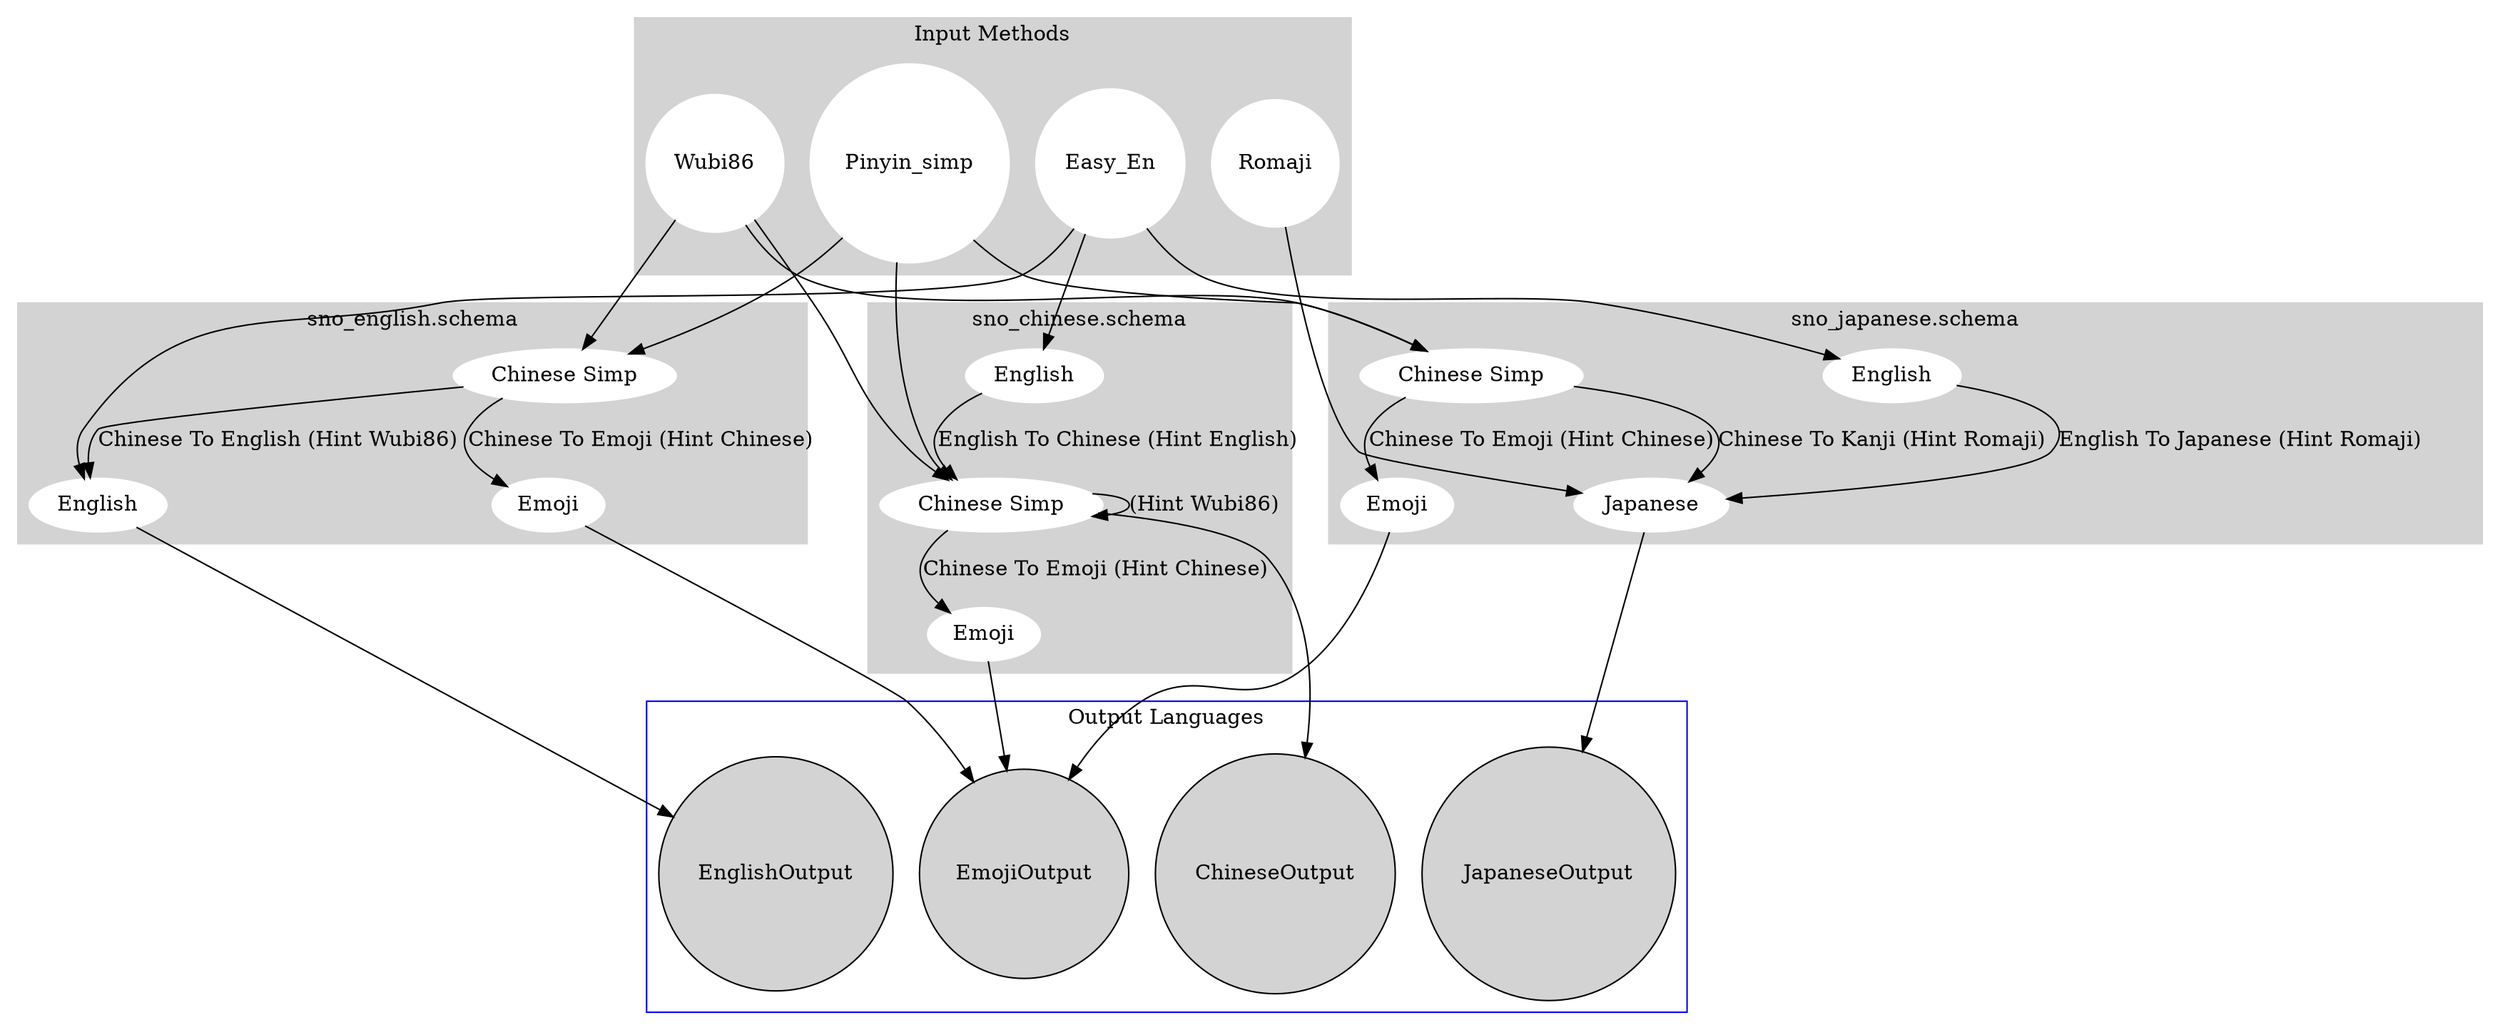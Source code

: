 digraph G {
  rankdir=TB;
  subgraph cluster_0 {
    style=filled;
    color=lightgrey;
    node [style=filled,color=white, shape=circle];
    label = "Input Methods";
    wb[label=Wubi86];
    py[label=Pinyin_simp];
    ee[label=Easy_En];
    ro[label=Romaji];
  }
  
  subgraph cluster_3 {
    node [style=filled ,shape=circle];
    label = "Output Languages";
    color=blue
    eno[label=EnglishOutput];
    jao[label=JapaneseOutput];
    cho[label=ChineseOutput];
    emo[label=EmojiOutput];
  }
  
  subgraph cluster_10 {
    label = "sno_english.schema";
    style=filled;
    color=lightgrey;
    node [style=filled,color=white];
    //
    wb -> ch10;
    py -> ch10;
    ee -> en10;
    ch10[label="Chinese Simp"]
    en10[label="English"]
    em10[label="Emoji"]
    ch10 -> em10 [label="Chinese To Emoji (Hint Chinese)"]
    ch10 -> en10 [label="Chinese To English (Hint Wubi86)"]
    en10 -> eno;
    em10 -> emo;
  }
  
  subgraph cluster_11 {
    label = "sno_japanese.schema";
    style=filled;
    color=lightgrey;
    node [style=filled,color=white];
    wb -> ch11;
    py -> ch11;
    ee -> en11;
    ro -> ja11;
    ch11[label="Chinese Simp"]
    ja11[label="Japanese"]
    en11[label="English"]
    em11[label="Emoji"]
    ch11 -> em11 [label="Chinese To Emoji (Hint Chinese)"]
    ch11 -> ja11 [label="Chinese To Kanji (Hint Romaji)"]
    en11 -> ja11 [label="English To Japanese (Hint Romaji)"]
    ja11 -> jao;
    em11 -> emo;
  }
  subgraph cluster_12 {
    label = "sno_chinese.schema";
    style=filled;
    color=lightgrey;
    node [style=filled,color=white];
    wb -> ch12;
    py -> ch12;
    ee -> en12;
    ch12[label="Chinese Simp"]
    en12[label="English"]
    em12[label="Emoji"]
    ch12 -> em12 [label="Chinese To Emoji (Hint Chinese)"];
    en12 -> ch12 [label="English To Chinese (Hint English)"];
    ch12 -> ch12 [label="(Hint Wubi86)"];
    ch12 -> cho;
    em12 -> emo;
  }

}